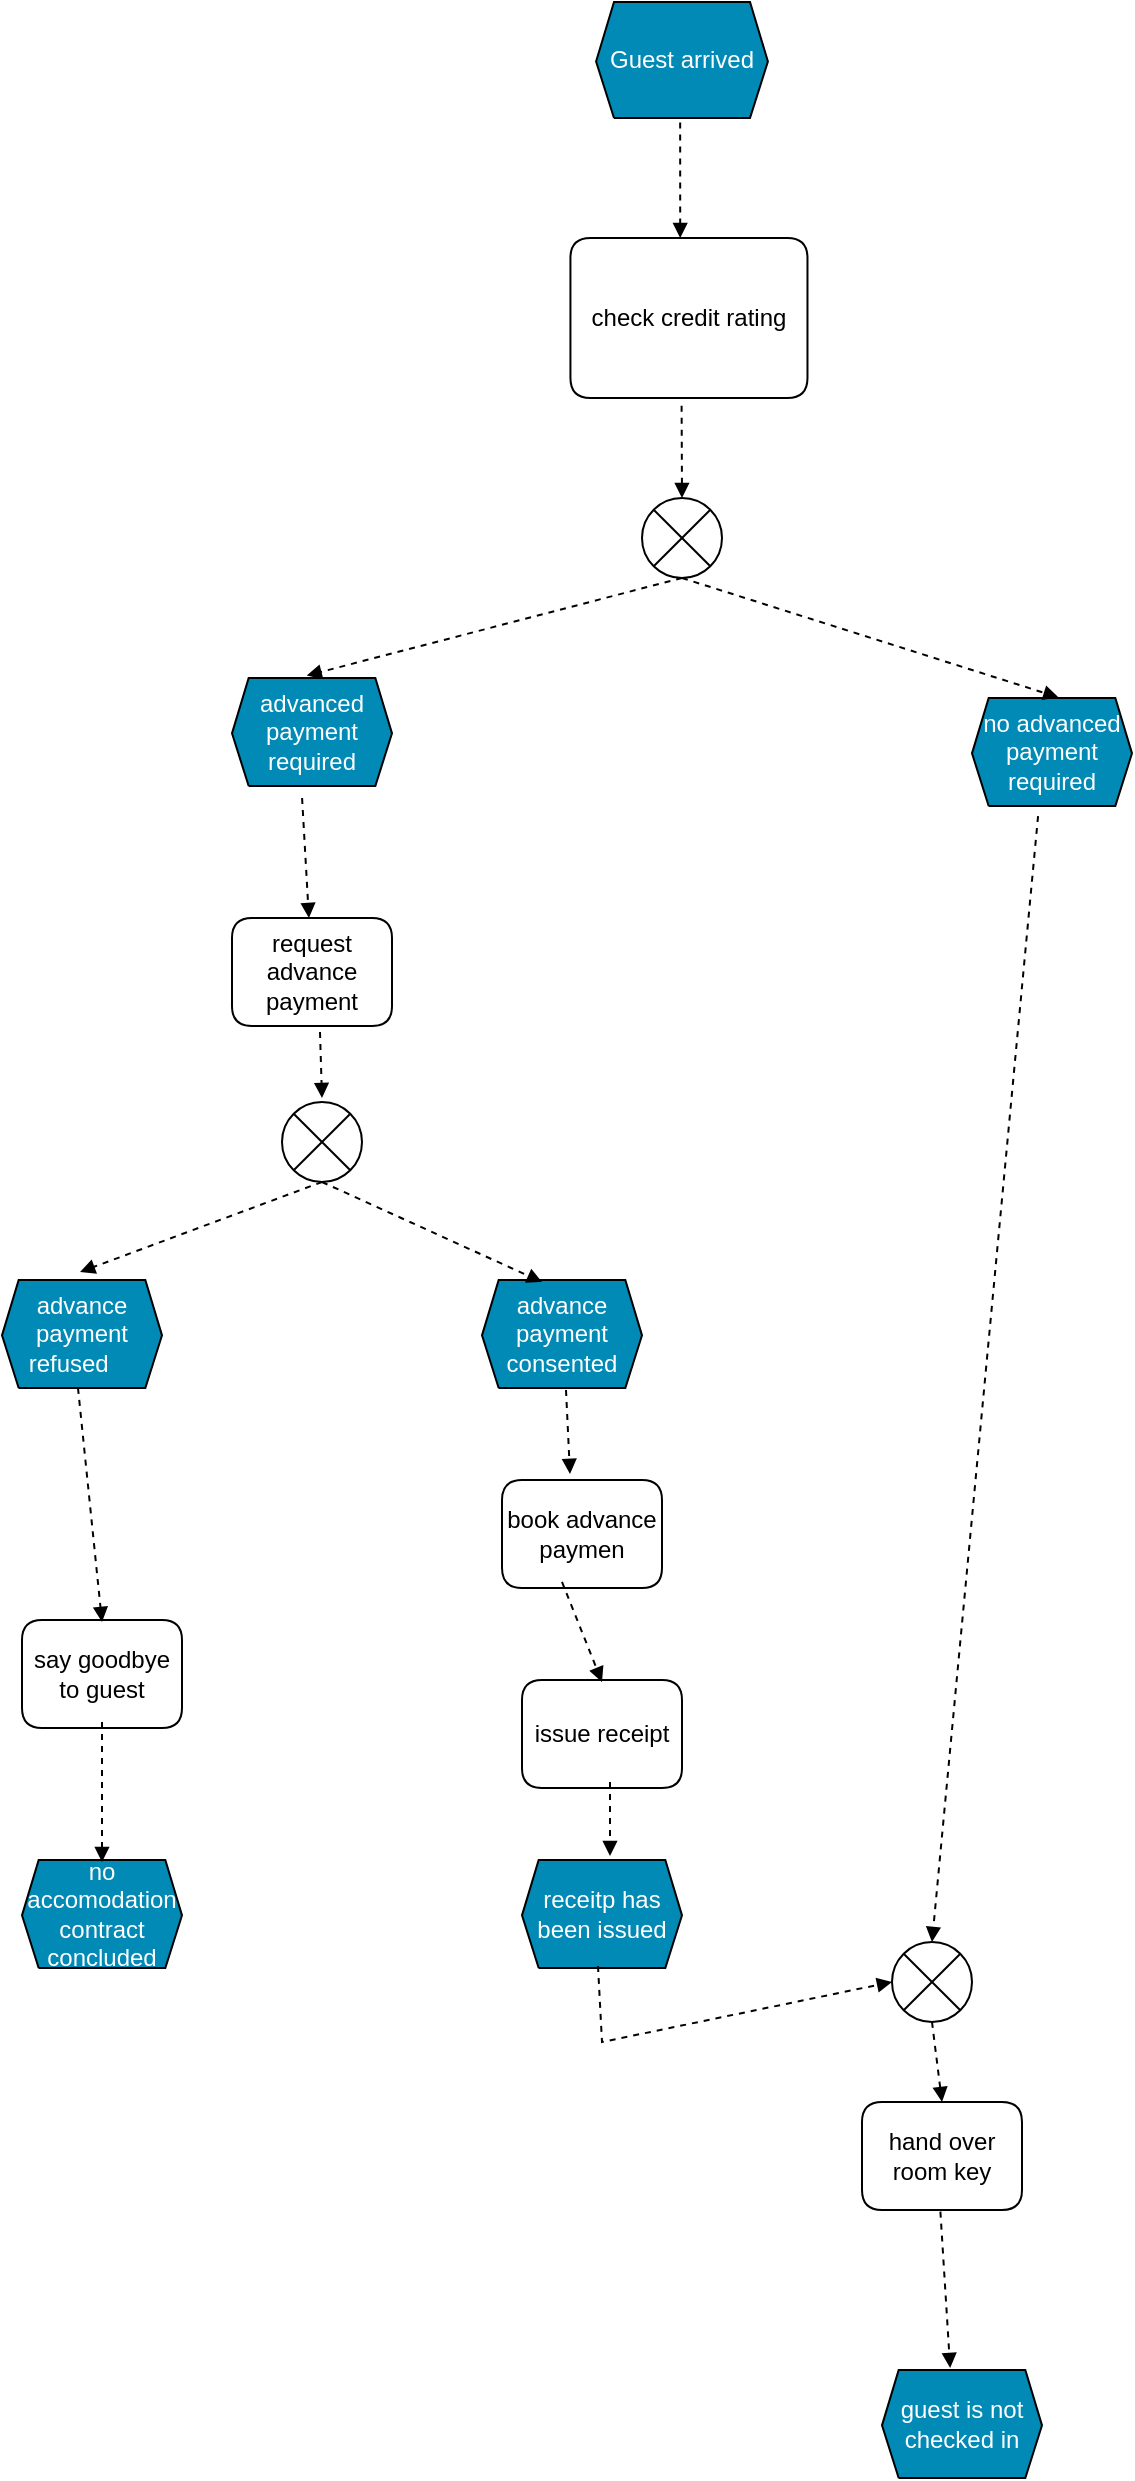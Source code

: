 <mxfile version="20.4.0" type="device"><diagram id="1WIWbQMk9JcOV60JQ78U" name="Seite-1"><mxGraphModel dx="3160" dy="1764" grid="1" gridSize="10" guides="1" tooltips="1" connect="1" arrows="1" fold="1" page="1" pageScale="1" pageWidth="827" pageHeight="1169" math="0" shadow="0"><root><mxCell id="0"/><mxCell id="1" parent="0"/><mxCell id="cfHJDBvShRf69zyPtCpj-1" value="check credit rating" style="vsdxID=5;fillColor=#ffffff;gradientColor=none;shape=stencil(nZFLDsIwDERP4y0KyYauS7kAJ4iIoRYhqdLwPT1pB6TSBYtmZc+82NKYTN23tmPSqs8pnvkuLrdktqS1hJaT5FKRacjUx5j4lOI1OPSdLaRWo8IOf9YDrZVNh728GFq1qn7eBgyGXOJtWP4AqmA9P8MU+h1QL2GCfs1F8B90IThbX4oxHgQn3iPdqT+Ps0g4hWne);strokeColor=#000000;spacingTop=-1;spacingBottom=-1;spacingLeft=-1;spacingRight=-1;labelBackgroundColor=none;rounded=1;html=1;whiteSpace=wrap;fontColor=#000000;" vertex="1" parent="1"><mxGeometry x="354.22" y="134" width="118.52" height="80" as="geometry"/></mxCell><mxCell id="cfHJDBvShRf69zyPtCpj-2" style="vsdxID=5;edgeStyle=none;dashed=1;startArrow=none;endArrow=block;startSize=5;endSize=5;strokeColor=#000000;spacingTop=0;spacingBottom=0;spacingLeft=0;spacingRight=0;verticalAlign=middle;html=1;labelBackgroundColor=#ffffff;rounded=0;fontColor=#000000;exitX=0.473;exitY=1.02;exitDx=0;exitDy=0;exitPerimeter=0;entryX=0.463;entryY=0;entryDx=0;entryDy=0;entryPerimeter=0;" edge="1" parent="1" target="cfHJDBvShRf69zyPtCpj-1"><mxGeometry x="-120" y="-929" relative="1" as="geometry"><mxPoint x="-121" y="-930" as="offset"/><Array as="points"/><mxPoint x="409.08" y="76.2" as="sourcePoint"/><mxPoint x="700" y="204" as="targetPoint"/></mxGeometry></mxCell><mxCell id="cfHJDBvShRf69zyPtCpj-3" value="" style="verticalLabelPosition=bottom;verticalAlign=top;html=1;shape=mxgraph.flowchart.or;fontColor=#000000;" vertex="1" parent="1"><mxGeometry x="390" y="264" width="40" height="40" as="geometry"/></mxCell><mxCell id="cfHJDBvShRf69zyPtCpj-4" style="vsdxID=5;edgeStyle=none;dashed=1;startArrow=none;endArrow=block;startSize=5;endSize=5;strokeColor=#000000;spacingTop=0;spacingBottom=0;spacingLeft=0;spacingRight=0;verticalAlign=middle;html=1;labelBackgroundColor=#ffffff;rounded=0;fontColor=#000000;exitX=0.469;exitY=1.048;exitDx=0;exitDy=0;exitPerimeter=0;entryX=0.5;entryY=0;entryDx=0;entryDy=0;entryPerimeter=0;" edge="1" parent="1" source="cfHJDBvShRf69zyPtCpj-1" target="cfHJDBvShRf69zyPtCpj-3"><mxGeometry x="-120" y="-929" relative="1" as="geometry"><mxPoint x="-121" y="-930" as="offset"/><Array as="points"/><mxPoint x="570" y="224" as="sourcePoint"/><mxPoint x="690" y="344" as="targetPoint"/></mxGeometry></mxCell><mxCell id="cfHJDBvShRf69zyPtCpj-5" value="advanced payment required" style="vsdxID=5;fillColor=#008ab5;gradientColor=none;shape=stencil(UzV2Ls5ILEhVNTIoLinKz04tz0wpyVA1dlE1MsrMy0gtyiwBslSNXVWNndPyi1LTi/JL81Ig/IJEkEoQKze/DGRCBUSfoYGeiRFIl5FBJUzEAMx3gyjPycxDUm5hqWdqQbxymCRMsamhnpEpKabjNRvd5XgUk+QMgmECZCDCMy0zJwcSHcjy6OEPFILEnbErAA==);strokeColor=#000000;spacingTop=-1;spacingBottom=-1;spacingLeft=-1;spacingRight=-1;labelBackgroundColor=none;rounded=0;html=1;whiteSpace=wrap;fontColor=#FFFFFF;" vertex="1" parent="1"><mxGeometry x="185" y="354" width="80" height="54" as="geometry"/></mxCell><mxCell id="cfHJDBvShRf69zyPtCpj-6" value="no advanced payment required" style="vsdxID=5;fillColor=#008ab5;gradientColor=none;shape=stencil(UzV2Ls5ILEhVNTIoLinKz04tz0wpyVA1dlE1MsrMy0gtyiwBslSNXVWNndPyi1LTi/JL81Ig/IJEkEoQKze/DGRCBUSfoYGeiRFIl5FBJUzEAMx3gyjPycxDUm5hqWdqQbxymCRMsamhnpEpKabjNRvd5XgUk+QMgmECZCDCMy0zJwcSHcjy6OEPFILEnbErAA==);strokeColor=#000000;spacingTop=-1;spacingBottom=-1;spacingLeft=-1;spacingRight=-1;labelBackgroundColor=none;rounded=0;html=1;whiteSpace=wrap;fontColor=#FFFFFF;" vertex="1" parent="1"><mxGeometry x="555" y="364" width="80" height="54" as="geometry"/></mxCell><mxCell id="cfHJDBvShRf69zyPtCpj-7" style="vsdxID=5;edgeStyle=none;dashed=1;startArrow=none;endArrow=block;startSize=5;endSize=5;strokeColor=#000000;spacingTop=0;spacingBottom=0;spacingLeft=0;spacingRight=0;verticalAlign=middle;html=1;labelBackgroundColor=#ffffff;rounded=0;fontColor=#000000;exitX=0.5;exitY=1;exitDx=0;exitDy=0;exitPerimeter=0;entryX=0.467;entryY=-0.022;entryDx=0;entryDy=0;entryPerimeter=0;" edge="1" parent="1" source="cfHJDBvShRf69zyPtCpj-3" target="cfHJDBvShRf69zyPtCpj-5"><mxGeometry x="-120" y="-929" relative="1" as="geometry"><mxPoint x="-121" y="-930" as="offset"/><Array as="points"/><mxPoint x="250" y="184" as="sourcePoint"/><mxPoint x="370" y="304" as="targetPoint"/></mxGeometry></mxCell><mxCell id="cfHJDBvShRf69zyPtCpj-8" style="vsdxID=5;edgeStyle=none;dashed=1;startArrow=none;endArrow=block;startSize=5;endSize=5;strokeColor=#000000;spacingTop=0;spacingBottom=0;spacingLeft=0;spacingRight=0;verticalAlign=middle;html=1;labelBackgroundColor=#ffffff;rounded=0;fontColor=#000000;entryX=0.54;entryY=-0.006;entryDx=0;entryDy=0;entryPerimeter=0;exitX=0.5;exitY=1;exitDx=0;exitDy=0;exitPerimeter=0;" edge="1" parent="1" source="cfHJDBvShRf69zyPtCpj-3" target="cfHJDBvShRf69zyPtCpj-6"><mxGeometry x="-120" y="-929" relative="1" as="geometry"><mxPoint x="-121" y="-930" as="offset"/><Array as="points"/><mxPoint x="250" y="184" as="sourcePoint"/><mxPoint x="370" y="304" as="targetPoint"/></mxGeometry></mxCell><mxCell id="cfHJDBvShRf69zyPtCpj-9" value="Guest arrived" style="vsdxID=5;fillColor=#008ab5;gradientColor=none;shape=stencil(UzV2Ls5ILEhVNTIoLinKz04tz0wpyVA1dlE1MsrMy0gtyiwBslSNXVWNndPyi1LTi/JL81Ig/IJEkEoQKze/DGRCBUSfoYGeiRFIl5FBJUzEAMx3gyjPycxDUm5hqWdqQbxymCRMsamhnpEpKabjNRvd5XgUk+QMgmECZCDCMy0zJwcSHcjy6OEPFILEnbErAA==);strokeColor=#000000;spacingTop=-1;spacingBottom=-1;spacingLeft=-1;spacingRight=-1;labelBackgroundColor=none;rounded=0;html=1;whiteSpace=wrap;fontColor=#FFFFFF;" vertex="1" parent="1"><mxGeometry x="367.04" y="16" width="85.92" height="58" as="geometry"/></mxCell><mxCell id="cfHJDBvShRf69zyPtCpj-10" value="request advance payment" style="vsdxID=5;fillColor=#ffffff;gradientColor=none;shape=stencil(nZFLDsIwDERP4y0KyYauS7kAJ4iIoRYhqdLwPT1pB6TSBYtmZc+82NKYTN23tmPSqs8pnvkuLrdktqS1hJaT5FKRacjUx5j4lOI1OPSdLaRWo8IOf9YDrZVNh728GFq1qn7eBgyGXOJtWP4AqmA9P8MU+h1QL2GCfs1F8B90IThbX4oxHgQn3iPdqT+Ps0g4hWne);strokeColor=#000000;spacingTop=-1;spacingBottom=-1;spacingLeft=-1;spacingRight=-1;labelBackgroundColor=none;rounded=1;html=1;whiteSpace=wrap;fontColor=#000000;" vertex="1" parent="1"><mxGeometry x="185" y="474" width="80" height="54" as="geometry"/></mxCell><mxCell id="cfHJDBvShRf69zyPtCpj-11" style="vsdxID=5;edgeStyle=none;dashed=1;startArrow=none;endArrow=block;startSize=5;endSize=5;strokeColor=#000000;spacingTop=0;spacingBottom=0;spacingLeft=0;spacingRight=0;verticalAlign=middle;html=1;labelBackgroundColor=#ffffff;rounded=0;fontColor=#000000;exitX=0.438;exitY=1.111;exitDx=0;exitDy=0;exitPerimeter=0;" edge="1" parent="1" source="cfHJDBvShRf69zyPtCpj-5" target="cfHJDBvShRf69zyPtCpj-10"><mxGeometry x="-120" y="-929" relative="1" as="geometry"><mxPoint x="-121" y="-930" as="offset"/><Array as="points"/><mxPoint x="400" y="484" as="sourcePoint"/><mxPoint x="520" y="604" as="targetPoint"/></mxGeometry></mxCell><mxCell id="cfHJDBvShRf69zyPtCpj-12" value="" style="verticalLabelPosition=bottom;verticalAlign=top;html=1;shape=mxgraph.flowchart.or;fontColor=#000000;" vertex="1" parent="1"><mxGeometry x="210" y="566" width="40" height="40" as="geometry"/></mxCell><mxCell id="cfHJDBvShRf69zyPtCpj-13" style="vsdxID=5;edgeStyle=none;dashed=1;startArrow=none;endArrow=block;startSize=5;endSize=5;strokeColor=#000000;spacingTop=0;spacingBottom=0;spacingLeft=0;spacingRight=0;verticalAlign=middle;html=1;labelBackgroundColor=#ffffff;rounded=0;fontColor=#000000;exitX=0.55;exitY=1.056;exitDx=0;exitDy=0;exitPerimeter=0;entryX=0.5;entryY=0;entryDx=0;entryDy=0;entryPerimeter=0;" edge="1" parent="1" source="cfHJDBvShRf69zyPtCpj-10"><mxGeometry x="-120" y="-929" relative="1" as="geometry"><mxPoint x="-121" y="-930" as="offset"/><Array as="points"/><mxPoint x="340" y="514" as="sourcePoint"/><mxPoint x="230" y="564" as="targetPoint"/></mxGeometry></mxCell><mxCell id="cfHJDBvShRf69zyPtCpj-14" value="advance payment refused&lt;span style=&quot;white-space: pre;&quot;&gt;&#9;&lt;/span&gt;" style="vsdxID=5;fillColor=#008ab5;gradientColor=none;shape=stencil(UzV2Ls5ILEhVNTIoLinKz04tz0wpyVA1dlE1MsrMy0gtyiwBslSNXVWNndPyi1LTi/JL81Ig/IJEkEoQKze/DGRCBUSfoYGeiRFIl5FBJUzEAMx3gyjPycxDUm5hqWdqQbxymCRMsamhnpEpKabjNRvd5XgUk+QMgmECZCDCMy0zJwcSHcjy6OEPFILEnbErAA==);strokeColor=#000000;spacingTop=-1;spacingBottom=-1;spacingLeft=-1;spacingRight=-1;labelBackgroundColor=none;rounded=0;html=1;whiteSpace=wrap;fontColor=#FFFFFF;" vertex="1" parent="1"><mxGeometry x="70" y="655" width="80" height="54" as="geometry"/></mxCell><mxCell id="cfHJDBvShRf69zyPtCpj-15" value="say goodbye to guest" style="vsdxID=5;fillColor=#ffffff;gradientColor=none;shape=stencil(nZFLDsIwDERP4y0KyYauS7kAJ4iIoRYhqdLwPT1pB6TSBYtmZc+82NKYTN23tmPSqs8pnvkuLrdktqS1hJaT5FKRacjUx5j4lOI1OPSdLaRWo8IOf9YDrZVNh728GFq1qn7eBgyGXOJtWP4AqmA9P8MU+h1QL2GCfs1F8B90IThbX4oxHgQn3iPdqT+Ps0g4hWne);strokeColor=#000000;spacingTop=-1;spacingBottom=-1;spacingLeft=-1;spacingRight=-1;labelBackgroundColor=none;rounded=1;html=1;whiteSpace=wrap;fontColor=#000000;" vertex="1" parent="1"><mxGeometry x="80" y="825" width="80" height="54" as="geometry"/></mxCell><mxCell id="cfHJDBvShRf69zyPtCpj-16" value="advance payment consented" style="vsdxID=5;fillColor=#008ab5;gradientColor=none;shape=stencil(UzV2Ls5ILEhVNTIoLinKz04tz0wpyVA1dlE1MsrMy0gtyiwBslSNXVWNndPyi1LTi/JL81Ig/IJEkEoQKze/DGRCBUSfoYGeiRFIl5FBJUzEAMx3gyjPycxDUm5hqWdqQbxymCRMsamhnpEpKabjNRvd5XgUk+QMgmECZCDCMy0zJwcSHcjy6OEPFILEnbErAA==);strokeColor=#000000;spacingTop=-1;spacingBottom=-1;spacingLeft=-1;spacingRight=-1;labelBackgroundColor=none;rounded=0;html=1;whiteSpace=wrap;fontColor=#FFFFFF;" vertex="1" parent="1"><mxGeometry x="310" y="655" width="80" height="54" as="geometry"/></mxCell><mxCell id="cfHJDBvShRf69zyPtCpj-17" value="book advance paymen" style="vsdxID=5;fillColor=#ffffff;gradientColor=none;shape=stencil(nZFLDsIwDERP4y0KyYauS7kAJ4iIoRYhqdLwPT1pB6TSBYtmZc+82NKYTN23tmPSqs8pnvkuLrdktqS1hJaT5FKRacjUx5j4lOI1OPSdLaRWo8IOf9YDrZVNh728GFq1qn7eBgyGXOJtWP4AqmA9P8MU+h1QL2GCfs1F8B90IThbX4oxHgQn3iPdqT+Ps0g4hWne);strokeColor=#000000;spacingTop=-1;spacingBottom=-1;spacingLeft=-1;spacingRight=-1;labelBackgroundColor=none;rounded=1;html=1;whiteSpace=wrap;fontColor=#000000;" vertex="1" parent="1"><mxGeometry x="320" y="755" width="80" height="54" as="geometry"/></mxCell><mxCell id="cfHJDBvShRf69zyPtCpj-18" value="issue receipt" style="vsdxID=5;fillColor=#ffffff;gradientColor=none;shape=stencil(nZFLDsIwDERP4y0KyYauS7kAJ4iIoRYhqdLwPT1pB6TSBYtmZc+82NKYTN23tmPSqs8pnvkuLrdktqS1hJaT5FKRacjUx5j4lOI1OPSdLaRWo8IOf9YDrZVNh728GFq1qn7eBgyGXOJtWP4AqmA9P8MU+h1QL2GCfs1F8B90IThbX4oxHgQn3iPdqT+Ps0g4hWne);strokeColor=#000000;spacingTop=-1;spacingBottom=-1;spacingLeft=-1;spacingRight=-1;labelBackgroundColor=none;rounded=1;html=1;whiteSpace=wrap;fontColor=#000000;" vertex="1" parent="1"><mxGeometry x="330" y="855" width="80" height="54" as="geometry"/></mxCell><mxCell id="cfHJDBvShRf69zyPtCpj-19" value="no accomodation contract concluded" style="vsdxID=5;fillColor=#008ab5;gradientColor=none;shape=stencil(UzV2Ls5ILEhVNTIoLinKz04tz0wpyVA1dlE1MsrMy0gtyiwBslSNXVWNndPyi1LTi/JL81Ig/IJEkEoQKze/DGRCBUSfoYGeiRFIl5FBJUzEAMx3gyjPycxDUm5hqWdqQbxymCRMsamhnpEpKabjNRvd5XgUk+QMgmECZCDCMy0zJwcSHcjy6OEPFILEnbErAA==);strokeColor=#000000;spacingTop=-1;spacingBottom=-1;spacingLeft=-1;spacingRight=-1;labelBackgroundColor=none;rounded=0;html=1;whiteSpace=wrap;fontColor=#FFFFFF;" vertex="1" parent="1"><mxGeometry x="80" y="945" width="80" height="54" as="geometry"/></mxCell><mxCell id="cfHJDBvShRf69zyPtCpj-20" value="receitp has been issued" style="vsdxID=5;fillColor=#008ab5;gradientColor=none;shape=stencil(UzV2Ls5ILEhVNTIoLinKz04tz0wpyVA1dlE1MsrMy0gtyiwBslSNXVWNndPyi1LTi/JL81Ig/IJEkEoQKze/DGRCBUSfoYGeiRFIl5FBJUzEAMx3gyjPycxDUm5hqWdqQbxymCRMsamhnpEpKabjNRvd5XgUk+QMgmECZCDCMy0zJwcSHcjy6OEPFILEnbErAA==);strokeColor=#000000;spacingTop=-1;spacingBottom=-1;spacingLeft=-1;spacingRight=-1;labelBackgroundColor=none;rounded=0;html=1;whiteSpace=wrap;fontColor=#FFFFFF;" vertex="1" parent="1"><mxGeometry x="330" y="945" width="80" height="54" as="geometry"/></mxCell><mxCell id="cfHJDBvShRf69zyPtCpj-21" value="hand over room key" style="vsdxID=5;fillColor=#ffffff;gradientColor=none;shape=stencil(nZFLDsIwDERP4y0KyYauS7kAJ4iIoRYhqdLwPT1pB6TSBYtmZc+82NKYTN23tmPSqs8pnvkuLrdktqS1hJaT5FKRacjUx5j4lOI1OPSdLaRWo8IOf9YDrZVNh728GFq1qn7eBgyGXOJtWP4AqmA9P8MU+h1QL2GCfs1F8B90IThbX4oxHgQn3iPdqT+Ps0g4hWne);strokeColor=#000000;spacingTop=-1;spacingBottom=-1;spacingLeft=-1;spacingRight=-1;labelBackgroundColor=none;rounded=1;html=1;whiteSpace=wrap;fontColor=#000000;" vertex="1" parent="1"><mxGeometry x="500" y="1066" width="80" height="54" as="geometry"/></mxCell><mxCell id="cfHJDBvShRf69zyPtCpj-22" style="vsdxID=5;edgeStyle=none;dashed=1;startArrow=none;endArrow=block;startSize=5;endSize=5;strokeColor=#000000;spacingTop=0;spacingBottom=0;spacingLeft=0;spacingRight=0;verticalAlign=middle;html=1;labelBackgroundColor=#ffffff;rounded=0;fontColor=#000000;exitX=0.5;exitY=1;exitDx=0;exitDy=0;exitPerimeter=0;" edge="1" parent="1" source="cfHJDBvShRf69zyPtCpj-12"><mxGeometry x="-120" y="-929" relative="1" as="geometry"><mxPoint x="-121" y="-930" as="offset"/><Array as="points"/><mxPoint x="350" y="596" as="sourcePoint"/><mxPoint x="340" y="656" as="targetPoint"/></mxGeometry></mxCell><mxCell id="cfHJDBvShRf69zyPtCpj-23" style="vsdxID=5;edgeStyle=none;dashed=1;startArrow=none;endArrow=block;startSize=5;endSize=5;strokeColor=#000000;spacingTop=0;spacingBottom=0;spacingLeft=0;spacingRight=0;verticalAlign=middle;html=1;labelBackgroundColor=#ffffff;rounded=0;fontColor=#000000;entryX=0.488;entryY=-0.074;entryDx=0;entryDy=0;entryPerimeter=0;" edge="1" parent="1" target="cfHJDBvShRf69zyPtCpj-14"><mxGeometry x="-120" y="-929" relative="1" as="geometry"><mxPoint x="-121" y="-930" as="offset"/><Array as="points"/><mxPoint x="230" y="606" as="sourcePoint"/><mxPoint x="260" y="666" as="targetPoint"/></mxGeometry></mxCell><mxCell id="cfHJDBvShRf69zyPtCpj-24" style="vsdxID=5;edgeStyle=none;dashed=1;startArrow=none;endArrow=block;startSize=5;endSize=5;strokeColor=#000000;spacingTop=0;spacingBottom=0;spacingLeft=0;spacingRight=0;verticalAlign=middle;html=1;labelBackgroundColor=#ffffff;rounded=0;fontColor=#000000;exitX=0.525;exitY=1.019;exitDx=0;exitDy=0;exitPerimeter=0;entryX=0.425;entryY=-0.056;entryDx=0;entryDy=0;entryPerimeter=0;" edge="1" parent="1" source="cfHJDBvShRf69zyPtCpj-16" target="cfHJDBvShRf69zyPtCpj-17"><mxGeometry x="-120" y="-929" relative="1" as="geometry"><mxPoint x="-121" y="-930" as="offset"/><Array as="points"/><mxPoint x="350" y="596" as="sourcePoint"/><mxPoint x="470" y="716" as="targetPoint"/></mxGeometry></mxCell><mxCell id="cfHJDBvShRf69zyPtCpj-26" value="" style="verticalLabelPosition=bottom;verticalAlign=top;html=1;shape=mxgraph.flowchart.or;fontColor=#000000;" vertex="1" parent="1"><mxGeometry x="515" y="986" width="40" height="40" as="geometry"/></mxCell><mxCell id="cfHJDBvShRf69zyPtCpj-27" style="vsdxID=5;edgeStyle=none;dashed=1;startArrow=none;endArrow=block;startSize=5;endSize=5;strokeColor=#000000;spacingTop=0;spacingBottom=0;spacingLeft=0;spacingRight=0;verticalAlign=middle;html=1;labelBackgroundColor=#ffffff;rounded=0;fontColor=#000000;exitX=0.413;exitY=1.093;exitDx=0;exitDy=0;exitPerimeter=0;entryX=0.5;entryY=0;entryDx=0;entryDy=0;entryPerimeter=0;" edge="1" parent="1" source="cfHJDBvShRf69zyPtCpj-6" target="cfHJDBvShRf69zyPtCpj-26"><mxGeometry x="-120" y="-929" relative="1" as="geometry"><mxPoint x="-121" y="-930" as="offset"/><Array as="points"/><mxPoint x="490" y="536" as="sourcePoint"/><mxPoint x="610" y="656" as="targetPoint"/></mxGeometry></mxCell><mxCell id="cfHJDBvShRf69zyPtCpj-28" style="vsdxID=5;edgeStyle=none;dashed=1;startArrow=none;endArrow=block;startSize=5;endSize=5;strokeColor=#000000;spacingTop=0;spacingBottom=0;spacingLeft=0;spacingRight=0;verticalAlign=middle;html=1;labelBackgroundColor=#ffffff;rounded=0;fontColor=#000000;entryX=0;entryY=0.5;entryDx=0;entryDy=0;entryPerimeter=0;exitX=0.475;exitY=0.981;exitDx=0;exitDy=0;exitPerimeter=0;" edge="1" parent="1" source="cfHJDBvShRf69zyPtCpj-20" target="cfHJDBvShRf69zyPtCpj-26"><mxGeometry x="-120" y="-929" relative="1" as="geometry"><mxPoint x="-121" y="-930" as="offset"/><Array as="points"><mxPoint x="370" y="1036"/></Array><mxPoint x="350" y="726" as="sourcePoint"/><mxPoint x="470" y="846" as="targetPoint"/></mxGeometry></mxCell><mxCell id="cfHJDBvShRf69zyPtCpj-29" style="vsdxID=5;edgeStyle=none;dashed=1;startArrow=none;endArrow=block;startSize=5;endSize=5;strokeColor=#000000;spacingTop=0;spacingBottom=0;spacingLeft=0;spacingRight=0;verticalAlign=middle;html=1;labelBackgroundColor=#ffffff;rounded=0;fontColor=#000000;exitX=0.375;exitY=0.944;exitDx=0;exitDy=0;exitPerimeter=0;" edge="1" parent="1" source="cfHJDBvShRf69zyPtCpj-17"><mxGeometry x="-120" y="-929" relative="1" as="geometry"><mxPoint x="-121" y="-930" as="offset"/><Array as="points"/><mxPoint x="250" y="736" as="sourcePoint"/><mxPoint x="370" y="856" as="targetPoint"/></mxGeometry></mxCell><mxCell id="cfHJDBvShRf69zyPtCpj-30" style="vsdxID=5;edgeStyle=none;dashed=1;startArrow=none;endArrow=block;startSize=5;endSize=5;strokeColor=#000000;spacingTop=0;spacingBottom=0;spacingLeft=0;spacingRight=0;verticalAlign=middle;html=1;labelBackgroundColor=#ffffff;rounded=0;fontColor=#000000;entryX=0.5;entryY=0;entryDx=0;entryDy=0;entryPerimeter=0;exitX=0.5;exitY=1;exitDx=0;exitDy=0;exitPerimeter=0;" edge="1" parent="1" source="cfHJDBvShRf69zyPtCpj-26" target="cfHJDBvShRf69zyPtCpj-21"><mxGeometry x="-120" y="-929" relative="1" as="geometry"><mxPoint x="-121" y="-930" as="offset"/><Array as="points"/><mxPoint x="585" y="1026" as="sourcePoint"/><mxPoint x="790" y="1076" as="targetPoint"/></mxGeometry></mxCell><mxCell id="cfHJDBvShRf69zyPtCpj-31" value="guest is not checked in" style="vsdxID=5;fillColor=#008ab5;gradientColor=none;shape=stencil(UzV2Ls5ILEhVNTIoLinKz04tz0wpyVA1dlE1MsrMy0gtyiwBslSNXVWNndPyi1LTi/JL81Ig/IJEkEoQKze/DGRCBUSfoYGeiRFIl5FBJUzEAMx3gyjPycxDUm5hqWdqQbxymCRMsamhnpEpKabjNRvd5XgUk+QMgmECZCDCMy0zJwcSHcjy6OEPFILEnbErAA==);strokeColor=#000000;spacingTop=-1;spacingBottom=-1;spacingLeft=-1;spacingRight=-1;labelBackgroundColor=none;rounded=0;html=1;whiteSpace=wrap;fontColor=#FFFFFF;" vertex="1" parent="1"><mxGeometry x="510" y="1200" width="80" height="54" as="geometry"/></mxCell><mxCell id="cfHJDBvShRf69zyPtCpj-32" style="vsdxID=5;edgeStyle=none;dashed=1;startArrow=none;endArrow=block;startSize=5;endSize=5;strokeColor=#000000;spacingTop=0;spacingBottom=0;spacingLeft=0;spacingRight=0;verticalAlign=middle;html=1;labelBackgroundColor=#ffffff;rounded=0;fontColor=#000000;entryX=0.426;entryY=-0.019;entryDx=0;entryDy=0;entryPerimeter=0;exitX=0.49;exitY=1.015;exitDx=0;exitDy=0;exitPerimeter=0;" edge="1" parent="1" source="cfHJDBvShRf69zyPtCpj-21" target="cfHJDBvShRf69zyPtCpj-31"><mxGeometry x="-120" y="-929" relative="1" as="geometry"><mxPoint x="-121" y="-930" as="offset"/><Array as="points"/><mxPoint x="350" y="716" as="sourcePoint"/><mxPoint x="470" y="836" as="targetPoint"/></mxGeometry></mxCell><mxCell id="cfHJDBvShRf69zyPtCpj-33" style="vsdxID=5;edgeStyle=none;dashed=1;startArrow=none;endArrow=block;startSize=5;endSize=5;strokeColor=#000000;spacingTop=0;spacingBottom=0;spacingLeft=0;spacingRight=0;verticalAlign=middle;html=1;labelBackgroundColor=#ffffff;rounded=0;fontColor=#000000;exitX=0.55;exitY=0.944;exitDx=0;exitDy=0;exitPerimeter=0;entryX=0.55;entryY=-0.037;entryDx=0;entryDy=0;entryPerimeter=0;" edge="1" parent="1" source="cfHJDBvShRf69zyPtCpj-18" target="cfHJDBvShRf69zyPtCpj-20"><mxGeometry x="-120" y="-929" relative="1" as="geometry"><mxPoint x="-121" y="-930" as="offset"/><Array as="points"/><mxPoint x="360" y="815.976" as="sourcePoint"/><mxPoint x="380" y="866" as="targetPoint"/></mxGeometry></mxCell><mxCell id="cfHJDBvShRf69zyPtCpj-34" style="vsdxID=5;edgeStyle=none;dashed=1;startArrow=none;endArrow=block;startSize=5;endSize=5;strokeColor=#000000;spacingTop=0;spacingBottom=0;spacingLeft=0;spacingRight=0;verticalAlign=middle;html=1;labelBackgroundColor=#ffffff;rounded=0;fontColor=#000000;exitX=0.5;exitY=0.944;exitDx=0;exitDy=0;exitPerimeter=0;entryX=0.5;entryY=0.019;entryDx=0;entryDy=0;entryPerimeter=0;" edge="1" parent="1" source="cfHJDBvShRf69zyPtCpj-15" target="cfHJDBvShRf69zyPtCpj-19"><mxGeometry x="-120" y="-929" relative="1" as="geometry"><mxPoint x="-121" y="-930" as="offset"/><Array as="points"/><mxPoint x="384" y="915.976" as="sourcePoint"/><mxPoint x="384" y="953.002" as="targetPoint"/></mxGeometry></mxCell><mxCell id="cfHJDBvShRf69zyPtCpj-35" style="vsdxID=5;edgeStyle=none;dashed=1;startArrow=none;endArrow=block;startSize=5;endSize=5;strokeColor=#000000;spacingTop=0;spacingBottom=0;spacingLeft=0;spacingRight=0;verticalAlign=middle;html=1;labelBackgroundColor=#ffffff;rounded=0;fontColor=#000000;exitX=0.475;exitY=1;exitDx=0;exitDy=0;exitPerimeter=0;" edge="1" parent="1" source="cfHJDBvShRf69zyPtCpj-14"><mxGeometry x="-120" y="-929" relative="1" as="geometry"><mxPoint x="-121" y="-930" as="offset"/><Array as="points"/><mxPoint x="130" y="885.976" as="sourcePoint"/><mxPoint x="120" y="826" as="targetPoint"/></mxGeometry></mxCell></root></mxGraphModel></diagram></mxfile>